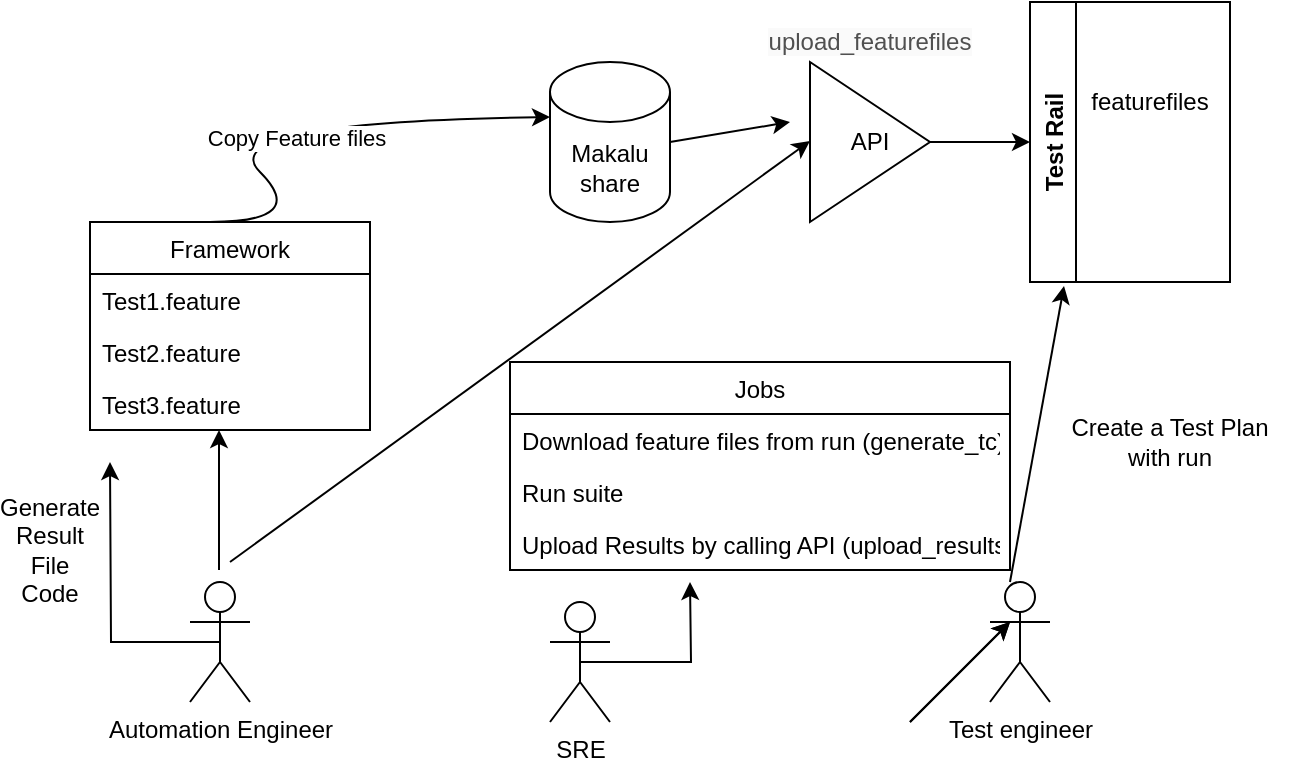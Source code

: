 <mxfile version="14.9.6" type="github"><diagram id="gmKWzOqgAWmp4BDifWjb" name="Page-1"><mxGraphModel dx="1186" dy="712" grid="1" gridSize="10" guides="1" tooltips="1" connect="1" arrows="1" fold="1" page="1" pageScale="1" pageWidth="827" pageHeight="1169" math="0" shadow="0"><root><mxCell id="0"/><mxCell id="1" parent="0"/><mxCell id="E9Tww2Ty5Nk9biJKfcT6-1" style="edgeStyle=orthogonalEdgeStyle;rounded=0;orthogonalLoop=1;jettySize=auto;html=1;exitX=0.5;exitY=0.5;exitDx=0;exitDy=0;exitPerimeter=0;" edge="1" parent="1" source="E9Tww2Ty5Nk9biJKfcT6-2"><mxGeometry relative="1" as="geometry"><mxPoint x="80" y="280" as="targetPoint"/></mxGeometry></mxCell><mxCell id="E9Tww2Ty5Nk9biJKfcT6-2" value="Automation Engineer" style="shape=umlActor;verticalLabelPosition=bottom;verticalAlign=top;html=1;outlineConnect=0;" vertex="1" parent="1"><mxGeometry x="120" y="340" width="30" height="60" as="geometry"/></mxCell><mxCell id="E9Tww2Ty5Nk9biJKfcT6-3" value="Test engineer" style="shape=umlActor;verticalLabelPosition=bottom;verticalAlign=top;html=1;outlineConnect=0;" vertex="1" parent="1"><mxGeometry x="520" y="340" width="30" height="60" as="geometry"/></mxCell><mxCell id="E9Tww2Ty5Nk9biJKfcT6-4" value="Framework" style="swimlane;fontStyle=0;childLayout=stackLayout;horizontal=1;startSize=26;horizontalStack=0;resizeParent=1;resizeParentMax=0;resizeLast=0;collapsible=1;marginBottom=0;" vertex="1" parent="1"><mxGeometry x="70" y="160" width="140" height="104" as="geometry"/></mxCell><mxCell id="E9Tww2Ty5Nk9biJKfcT6-5" value="Test1.feature" style="text;strokeColor=none;fillColor=none;align=left;verticalAlign=top;spacingLeft=4;spacingRight=4;overflow=hidden;rotatable=0;points=[[0,0.5],[1,0.5]];portConstraint=eastwest;" vertex="1" parent="E9Tww2Ty5Nk9biJKfcT6-4"><mxGeometry y="26" width="140" height="26" as="geometry"/></mxCell><mxCell id="E9Tww2Ty5Nk9biJKfcT6-6" value="Test2.feature" style="text;strokeColor=none;fillColor=none;align=left;verticalAlign=top;spacingLeft=4;spacingRight=4;overflow=hidden;rotatable=0;points=[[0,0.5],[1,0.5]];portConstraint=eastwest;" vertex="1" parent="E9Tww2Ty5Nk9biJKfcT6-4"><mxGeometry y="52" width="140" height="26" as="geometry"/></mxCell><mxCell id="E9Tww2Ty5Nk9biJKfcT6-7" value="Test3.feature" style="text;strokeColor=none;fillColor=none;align=left;verticalAlign=top;spacingLeft=4;spacingRight=4;overflow=hidden;rotatable=0;points=[[0,0.5],[1,0.5]];portConstraint=eastwest;" vertex="1" parent="E9Tww2Ty5Nk9biJKfcT6-4"><mxGeometry y="78" width="140" height="26" as="geometry"/></mxCell><mxCell id="E9Tww2Ty5Nk9biJKfcT6-8" value="" style="endArrow=classic;html=1;" edge="1" parent="1"><mxGeometry width="50" height="50" relative="1" as="geometry"><mxPoint x="134.5" y="334" as="sourcePoint"/><mxPoint x="134.5" y="264" as="targetPoint"/></mxGeometry></mxCell><mxCell id="E9Tww2Ty5Nk9biJKfcT6-9" value="Makalu share" style="shape=cylinder3;whiteSpace=wrap;html=1;boundedLbl=1;backgroundOutline=1;size=15;" vertex="1" parent="1"><mxGeometry x="300" y="80" width="60" height="80" as="geometry"/></mxCell><mxCell id="E9Tww2Ty5Nk9biJKfcT6-10" value="" style="curved=1;endArrow=classic;html=1;entryX=0;entryY=0;entryDx=0;entryDy=27.5;entryPerimeter=0;" edge="1" parent="1" target="E9Tww2Ty5Nk9biJKfcT6-9"><mxGeometry width="50" height="50" relative="1" as="geometry"><mxPoint x="130" y="160" as="sourcePoint"/><mxPoint x="180" y="110" as="targetPoint"/><Array as="points"><mxPoint x="180" y="160"/><mxPoint x="130" y="110"/></Array></mxGeometry></mxCell><mxCell id="E9Tww2Ty5Nk9biJKfcT6-11" value="Copy Feature files" style="edgeLabel;html=1;align=center;verticalAlign=middle;resizable=0;points=[];" vertex="1" connectable="0" parent="E9Tww2Ty5Nk9biJKfcT6-10"><mxGeometry x="0.126" y="-8" relative="1" as="geometry"><mxPoint as="offset"/></mxGeometry></mxCell><mxCell id="E9Tww2Ty5Nk9biJKfcT6-12" style="edgeStyle=orthogonalEdgeStyle;rounded=0;orthogonalLoop=1;jettySize=auto;html=1;exitX=1;exitY=0.5;exitDx=0;exitDy=0;entryX=0;entryY=0.5;entryDx=0;entryDy=0;" edge="1" parent="1" source="E9Tww2Ty5Nk9biJKfcT6-13" target="E9Tww2Ty5Nk9biJKfcT6-17"><mxGeometry relative="1" as="geometry"/></mxCell><mxCell id="E9Tww2Ty5Nk9biJKfcT6-13" value="API" style="triangle;whiteSpace=wrap;html=1;" vertex="1" parent="1"><mxGeometry x="430" y="80" width="60" height="80" as="geometry"/></mxCell><mxCell id="E9Tww2Ty5Nk9biJKfcT6-14" value="" style="endArrow=classic;html=1;" edge="1" parent="1"><mxGeometry width="50" height="50" relative="1" as="geometry"><mxPoint x="140" y="330" as="sourcePoint"/><mxPoint x="430" y="119.5" as="targetPoint"/></mxGeometry></mxCell><mxCell id="E9Tww2Ty5Nk9biJKfcT6-15" value="&lt;span style=&quot;color: rgb(80 , 80 , 80) ; font-family: &amp;#34;opensans&amp;#34; , &amp;#34;helvetica&amp;#34; , &amp;#34;arial&amp;#34; , sans-serif ; font-size: 12px ; font-style: normal ; font-weight: 400 ; letter-spacing: normal ; text-align: left ; text-indent: 0px ; text-transform: none ; word-spacing: 0px ; background-color: rgb(250 , 250 , 250) ; display: inline ; float: none&quot;&gt;upload_featurefiles&lt;/span&gt;" style="text;html=1;strokeColor=none;fillColor=none;align=center;verticalAlign=middle;whiteSpace=wrap;rounded=0;" vertex="1" parent="1"><mxGeometry x="440" y="60" width="40" height="20" as="geometry"/></mxCell><mxCell id="E9Tww2Ty5Nk9biJKfcT6-16" value="" style="endArrow=classic;html=1;" edge="1" parent="1"><mxGeometry width="50" height="50" relative="1" as="geometry"><mxPoint x="360" y="120" as="sourcePoint"/><mxPoint x="420" y="110" as="targetPoint"/></mxGeometry></mxCell><mxCell id="E9Tww2Ty5Nk9biJKfcT6-17" value="Test Rail" style="swimlane;horizontal=0;" vertex="1" parent="1"><mxGeometry x="540" y="50" width="100" height="140" as="geometry"/></mxCell><mxCell id="E9Tww2Ty5Nk9biJKfcT6-18" value="featurefiles" style="text;html=1;strokeColor=none;fillColor=none;align=center;verticalAlign=middle;whiteSpace=wrap;rounded=0;" vertex="1" parent="E9Tww2Ty5Nk9biJKfcT6-17"><mxGeometry x="40" y="40" width="40" height="20" as="geometry"/></mxCell><mxCell id="E9Tww2Ty5Nk9biJKfcT6-19" value="" style="endArrow=classic;html=1;entryX=0.17;entryY=1.014;entryDx=0;entryDy=0;entryPerimeter=0;" edge="1" parent="1" target="E9Tww2Ty5Nk9biJKfcT6-17"><mxGeometry width="50" height="50" relative="1" as="geometry"><mxPoint x="530" y="340" as="sourcePoint"/><mxPoint x="580" y="290" as="targetPoint"/></mxGeometry></mxCell><mxCell id="E9Tww2Ty5Nk9biJKfcT6-20" value="Create a Test Plan with run" style="text;html=1;strokeColor=none;fillColor=none;align=center;verticalAlign=middle;whiteSpace=wrap;rounded=0;" vertex="1" parent="1"><mxGeometry x="550" y="260" width="120" height="20" as="geometry"/></mxCell><mxCell id="E9Tww2Ty5Nk9biJKfcT6-21" style="edgeStyle=orthogonalEdgeStyle;rounded=0;orthogonalLoop=1;jettySize=auto;html=1;exitX=0.5;exitY=0.5;exitDx=0;exitDy=0;exitPerimeter=0;" edge="1" parent="1" source="E9Tww2Ty5Nk9biJKfcT6-22"><mxGeometry relative="1" as="geometry"><mxPoint x="370" y="340" as="targetPoint"/></mxGeometry></mxCell><mxCell id="E9Tww2Ty5Nk9biJKfcT6-22" value="SRE" style="shape=umlActor;verticalLabelPosition=bottom;verticalAlign=top;html=1;outlineConnect=0;" vertex="1" parent="1"><mxGeometry x="300" y="350" width="30" height="60" as="geometry"/></mxCell><mxCell id="E9Tww2Ty5Nk9biJKfcT6-23" value="Jobs" style="swimlane;fontStyle=0;childLayout=stackLayout;horizontal=1;startSize=26;horizontalStack=0;resizeParent=1;resizeParentMax=0;resizeLast=0;collapsible=1;marginBottom=0;" vertex="1" parent="1"><mxGeometry x="280" y="230" width="250" height="104" as="geometry"/></mxCell><mxCell id="E9Tww2Ty5Nk9biJKfcT6-24" value="Download feature files from run (generate_tc)" style="text;strokeColor=none;fillColor=none;align=left;verticalAlign=top;spacingLeft=4;spacingRight=4;overflow=hidden;rotatable=0;points=[[0,0.5],[1,0.5]];portConstraint=eastwest;" vertex="1" parent="E9Tww2Ty5Nk9biJKfcT6-23"><mxGeometry y="26" width="250" height="26" as="geometry"/></mxCell><mxCell id="E9Tww2Ty5Nk9biJKfcT6-25" value="Run suite" style="text;strokeColor=none;fillColor=none;align=left;verticalAlign=top;spacingLeft=4;spacingRight=4;overflow=hidden;rotatable=0;points=[[0,0.5],[1,0.5]];portConstraint=eastwest;" vertex="1" parent="E9Tww2Ty5Nk9biJKfcT6-23"><mxGeometry y="52" width="250" height="26" as="geometry"/></mxCell><mxCell id="E9Tww2Ty5Nk9biJKfcT6-26" value="Upload Results by calling API (upload_results)" style="text;strokeColor=none;fillColor=none;align=left;verticalAlign=top;spacingLeft=4;spacingRight=4;overflow=hidden;rotatable=0;points=[[0,0.5],[1,0.5]];portConstraint=eastwest;" vertex="1" parent="E9Tww2Ty5Nk9biJKfcT6-23"><mxGeometry y="78" width="250" height="26" as="geometry"/></mxCell><mxCell id="E9Tww2Ty5Nk9biJKfcT6-27" value="" style="endArrow=classic;html=1;" edge="1" parent="1"><mxGeometry width="50" height="50" relative="1" as="geometry"><mxPoint x="480" y="410" as="sourcePoint"/><mxPoint x="530" y="360" as="targetPoint"/></mxGeometry></mxCell><mxCell id="E9Tww2Ty5Nk9biJKfcT6-28" value="Generate Result File Code" style="text;html=1;strokeColor=none;fillColor=none;align=center;verticalAlign=middle;whiteSpace=wrap;rounded=0;" vertex="1" parent="1"><mxGeometry x="30" y="314" width="40" height="20" as="geometry"/></mxCell><mxCell id="E9Tww2Ty5Nk9biJKfcT6-29" value="" style="endArrow=classic;html=1;" edge="1" parent="1"><mxGeometry width="50" height="50" relative="1" as="geometry"><mxPoint x="480" y="410" as="sourcePoint"/><mxPoint x="530" y="360" as="targetPoint"/></mxGeometry></mxCell></root></mxGraphModel></diagram></mxfile>